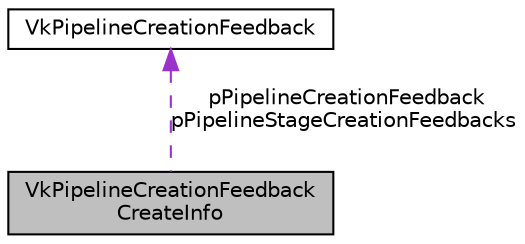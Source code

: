 digraph "VkPipelineCreationFeedbackCreateInfo"
{
 // LATEX_PDF_SIZE
  edge [fontname="Helvetica",fontsize="10",labelfontname="Helvetica",labelfontsize="10"];
  node [fontname="Helvetica",fontsize="10",shape=record];
  Node1 [label="VkPipelineCreationFeedback\lCreateInfo",height=0.2,width=0.4,color="black", fillcolor="grey75", style="filled", fontcolor="black",tooltip=" "];
  Node2 -> Node1 [dir="back",color="darkorchid3",fontsize="10",style="dashed",label=" pPipelineCreationFeedback\npPipelineStageCreationFeedbacks" ,fontname="Helvetica"];
  Node2 [label="VkPipelineCreationFeedback",height=0.2,width=0.4,color="black", fillcolor="white", style="filled",URL="$structVkPipelineCreationFeedback.html",tooltip=" "];
}
